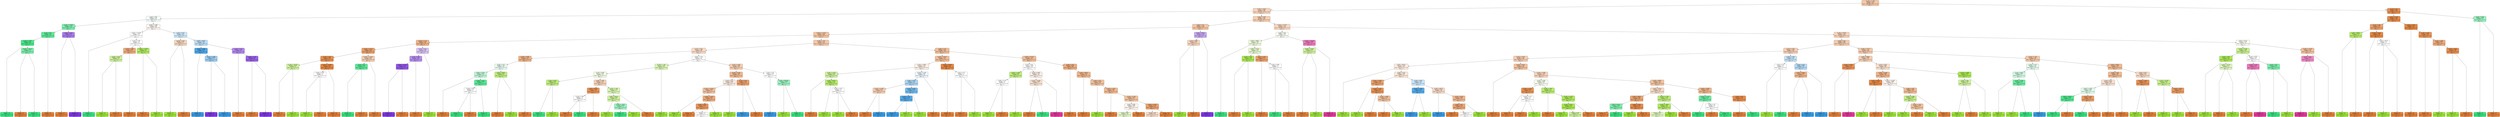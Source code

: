 digraph Tree {
node [shape=box, style="filled, rounded", color="black", fontname=helvetica] ;
graph [ranksep=equally, splines=polyline] ;
edge [fontname=helvetica] ;
0 [label="st_mass <= 1.295\nentropy = 1.779\nsamples = 807\nvalue = [460, 184, 74, 46, 23, 20]\nclass = 1", fillcolor="#f3c7a7"] ;
1 [label="st_met <= -0.245\nentropy = 1.892\nsamples = 703\nvalue = [366, 176, 72, 46, 23, 20]\nclass = 1", fillcolor="#f6d2b8"] ;
0 -> 1 [labeldistance=2.5, labelangle=45, headlabel="True"] ;
2 [label="st_age <= 4.69\nentropy = 2.255\nsamples = 62\nvalue = [16, 9, 18, 10, 9, 0]\nclass = 3", fillcolor="#f6fefa"] ;
1 -> 2 ;
3 [label="st_radv <= 30.905\nentropy = 1.158\nsamples = 24\nvalue = [4, 0, 17, 0, 3, 0]\nclass = 3", fillcolor="#7eeead"] ;
2 -> 3 ;
4 [label="st_rad <= 0.92\nentropy = 0.61\nsamples = 20\nvalue = [3, 0, 17, 0, 0, 0]\nclass = 3", fillcolor="#5cea97"] ;
3 -> 4 ;
5 [label="st_met <= -0.265\nentropy = 0.31\nsamples = 18\nvalue = [1, 0, 17, 0, 0, 0]\nclass = 3", fillcolor="#45e788"] ;
4 -> 5 ;
6 [label="entropy = 0.0\nsamples = 14\nvalue = [0, 0, 14, 0, 0, 0]\nclass = 3", fillcolor="#39e581"] ;
5 -> 6 ;
7 [label="st_radv <= -20.115\nentropy = 0.811\nsamples = 4\nvalue = [1, 0, 3, 0, 0, 0]\nclass = 3", fillcolor="#7beeab"] ;
5 -> 7 ;
8 [label="entropy = 0.0\nsamples = 1\nvalue = [1, 0, 0, 0, 0, 0]\nclass = 1", fillcolor="#e58139"] ;
7 -> 8 ;
9 [label="entropy = 0.0\nsamples = 3\nvalue = [0, 0, 3, 0, 0, 0]\nclass = 3", fillcolor="#39e581"] ;
7 -> 9 ;
10 [label="entropy = 0.0\nsamples = 2\nvalue = [2, 0, 0, 0, 0, 0]\nclass = 1", fillcolor="#e58139"] ;
4 -> 10 ;
11 [label="st_age <= 4.156\nentropy = 0.811\nsamples = 4\nvalue = [1, 0, 0, 0, 3, 0]\nclass = 5", fillcolor="#ab7bee"] ;
3 -> 11 ;
12 [label="entropy = 0.0\nsamples = 1\nvalue = [1, 0, 0, 0, 0, 0]\nclass = 1", fillcolor="#e58139"] ;
11 -> 12 ;
13 [label="entropy = 0.0\nsamples = 3\nvalue = [0, 0, 0, 0, 3, 0]\nclass = 5", fillcolor="#8139e5"] ;
11 -> 13 ;
14 [label="st_dens <= 1.692\nentropy = 2.083\nsamples = 38\nvalue = [12, 9, 1, 10, 6, 0]\nclass = 1", fillcolor="#fdf6f1"] ;
2 -> 14 ;
15 [label="st_radv <= -63.765\nentropy = 1.287\nsamples = 15\nvalue = [7, 7, 1, 0, 0, 0]\nclass = 1", fillcolor="#ffffff"] ;
14 -> 15 ;
16 [label="entropy = 0.0\nsamples = 1\nvalue = [0, 0, 1, 0, 0, 0]\nclass = 3", fillcolor="#39e581"] ;
15 -> 16 ;
17 [label="st_rad <= 1.185\nentropy = 1.0\nsamples = 14\nvalue = [7, 7, 0, 0, 0, 0]\nclass = 1", fillcolor="#ffffff"] ;
15 -> 17 ;
18 [label="st_mass <= 0.86\nentropy = 0.811\nsamples = 8\nvalue = [6, 2, 0, 0, 0, 0]\nclass = 1", fillcolor="#eeab7b"] ;
17 -> 18 ;
19 [label="st_age <= 12.35\nentropy = 0.918\nsamples = 3\nvalue = [1, 2, 0, 0, 0, 0]\nclass = 2", fillcolor="#cef29c"] ;
18 -> 19 ;
20 [label="entropy = 0.0\nsamples = 2\nvalue = [0, 2, 0, 0, 0, 0]\nclass = 2", fillcolor="#9de539"] ;
19 -> 20 ;
21 [label="entropy = 0.0\nsamples = 1\nvalue = [1, 0, 0, 0, 0, 0]\nclass = 1", fillcolor="#e58139"] ;
19 -> 21 ;
22 [label="entropy = 0.0\nsamples = 5\nvalue = [5, 0, 0, 0, 0, 0]\nclass = 1", fillcolor="#e58139"] ;
18 -> 22 ;
23 [label="st_radv <= -37.405\nentropy = 0.65\nsamples = 6\nvalue = [1, 5, 0, 0, 0, 0]\nclass = 2", fillcolor="#b1ea61"] ;
17 -> 23 ;
24 [label="entropy = 0.0\nsamples = 1\nvalue = [1, 0, 0, 0, 0, 0]\nclass = 1", fillcolor="#e58139"] ;
23 -> 24 ;
25 [label="entropy = 0.0\nsamples = 5\nvalue = [0, 5, 0, 0, 0, 0]\nclass = 2", fillcolor="#9de539"] ;
23 -> 25 ;
26 [label="st_rad <= 0.755\nentropy = 1.813\nsamples = 23\nvalue = [5, 2, 0, 10, 6, 0]\nclass = 4", fillcolor="#d0e8f9"] ;
14 -> 26 ;
27 [label="st_mass <= 0.67\nentropy = 0.971\nsamples = 5\nvalue = [3, 2, 0, 0, 0, 0]\nclass = 1", fillcolor="#f6d5bd"] ;
26 -> 27 ;
28 [label="entropy = 0.0\nsamples = 2\nvalue = [0, 2, 0, 0, 0, 0]\nclass = 2", fillcolor="#9de539"] ;
27 -> 28 ;
29 [label="entropy = 0.0\nsamples = 3\nvalue = [3, 0, 0, 0, 0, 0]\nclass = 1", fillcolor="#e58139"] ;
27 -> 29 ;
30 [label="st_teff <= 5436.0\nentropy = 1.352\nsamples = 18\nvalue = [2, 0, 0, 10, 6, 0]\nclass = 4", fillcolor="#bddef6"] ;
26 -> 30 ;
31 [label="st_mass <= 0.805\nentropy = 0.439\nsamples = 11\nvalue = [0, 0, 0, 10, 1, 0]\nclass = 4", fillcolor="#4da7e8"] ;
30 -> 31 ;
32 [label="entropy = 0.0\nsamples = 8\nvalue = [0, 0, 0, 8, 0, 0]\nclass = 4", fillcolor="#399de5"] ;
31 -> 32 ;
33 [label="st_met <= -0.406\nentropy = 0.918\nsamples = 3\nvalue = [0, 0, 0, 2, 1, 0]\nclass = 4", fillcolor="#9ccef2"] ;
31 -> 33 ;
34 [label="entropy = 0.0\nsamples = 1\nvalue = [0, 0, 0, 0, 1, 0]\nclass = 5", fillcolor="#8139e5"] ;
33 -> 34 ;
35 [label="entropy = 0.0\nsamples = 2\nvalue = [0, 0, 0, 2, 0, 0]\nclass = 4", fillcolor="#399de5"] ;
33 -> 35 ;
36 [label="st_radv <= 6.26\nentropy = 0.863\nsamples = 7\nvalue = [2, 0, 0, 0, 5, 0]\nclass = 5", fillcolor="#b388ef"] ;
30 -> 36 ;
37 [label="entropy = 0.0\nsamples = 1\nvalue = [1, 0, 0, 0, 0, 0]\nclass = 1", fillcolor="#e58139"] ;
36 -> 37 ;
38 [label="st_met <= -0.38\nentropy = 0.65\nsamples = 6\nvalue = [1, 0, 0, 0, 5, 0]\nclass = 5", fillcolor="#9a61ea"] ;
36 -> 38 ;
39 [label="entropy = 0.0\nsamples = 1\nvalue = [1, 0, 0, 0, 0, 0]\nclass = 1", fillcolor="#e58139"] ;
38 -> 39 ;
40 [label="entropy = 0.0\nsamples = 5\nvalue = [0, 0, 0, 0, 5, 0]\nclass = 5", fillcolor="#8139e5"] ;
38 -> 40 ;
41 [label="st_age <= 4.285\nentropy = 1.793\nsamples = 641\nvalue = [350, 167, 54, 36, 14, 20]\nclass = 1", fillcolor="#f5ceb3"] ;
1 -> 41 ;
42 [label="st_age <= 4.24\nentropy = 1.703\nsamples = 296\nvalue = [174, 69, 22, 14, 14, 3]\nclass = 1", fillcolor="#f3c5a3"] ;
41 -> 42 ;
43 [label="st_radv <= -27.415\nentropy = 1.633\nsamples = 284\nvalue = [171, 67, 22, 14, 7, 3]\nclass = 1", fillcolor="#f3c3a0"] ;
42 -> 43 ;
44 [label="st_dens <= 2.73\nentropy = 1.475\nsamples = 58\nvalue = [38, 7, 6, 0, 7, 0]\nclass = 1", fillcolor="#efb287"] ;
43 -> 44 ;
45 [label="st_radv <= -32.19\nentropy = 0.919\nsamples = 44\nvalue = [35, 3, 6, 0, 0, 0]\nclass = 1", fillcolor="#eb9f68"] ;
44 -> 45 ;
46 [label="st_met <= -0.03\nentropy = 0.491\nsamples = 28\nvalue = [25, 3, 0, 0, 0, 0]\nclass = 1", fillcolor="#e89051"] ;
45 -> 46 ;
47 [label="st_radv <= -43.555\nentropy = 0.918\nsamples = 3\nvalue = [1, 2, 0, 0, 0, 0]\nclass = 2", fillcolor="#cef29c"] ;
46 -> 47 ;
48 [label="entropy = 0.0\nsamples = 1\nvalue = [1, 0, 0, 0, 0, 0]\nclass = 1", fillcolor="#e58139"] ;
47 -> 48 ;
49 [label="entropy = 0.0\nsamples = 2\nvalue = [0, 2, 0, 0, 0, 0]\nclass = 2", fillcolor="#9de539"] ;
47 -> 49 ;
50 [label="st_radv <= -63.995\nentropy = 0.242\nsamples = 25\nvalue = [24, 1, 0, 0, 0, 0]\nclass = 1", fillcolor="#e68641"] ;
46 -> 50 ;
51 [label="st_dens <= 0.571\nentropy = 1.0\nsamples = 2\nvalue = [1, 1, 0, 0, 0, 0]\nclass = 1", fillcolor="#ffffff"] ;
50 -> 51 ;
52 [label="entropy = 0.0\nsamples = 1\nvalue = [0, 1, 0, 0, 0, 0]\nclass = 2", fillcolor="#9de539"] ;
51 -> 52 ;
53 [label="entropy = 0.0\nsamples = 1\nvalue = [1, 0, 0, 0, 0, 0]\nclass = 1", fillcolor="#e58139"] ;
51 -> 53 ;
54 [label="entropy = 0.0\nsamples = 23\nvalue = [23, 0, 0, 0, 0, 0]\nclass = 1", fillcolor="#e58139"] ;
50 -> 54 ;
55 [label="st_radv <= -31.035\nentropy = 0.954\nsamples = 16\nvalue = [10, 0, 6, 0, 0, 0]\nclass = 1", fillcolor="#f5cdb0"] ;
45 -> 55 ;
56 [label="st_met <= 0.2\nentropy = 0.592\nsamples = 7\nvalue = [1, 0, 6, 0, 0, 0]\nclass = 3", fillcolor="#5ae996"] ;
55 -> 56 ;
57 [label="entropy = 0.0\nsamples = 6\nvalue = [0, 0, 6, 0, 0, 0]\nclass = 3", fillcolor="#39e581"] ;
56 -> 57 ;
58 [label="entropy = 0.0\nsamples = 1\nvalue = [1, 0, 0, 0, 0, 0]\nclass = 1", fillcolor="#e58139"] ;
56 -> 58 ;
59 [label="entropy = 0.0\nsamples = 9\nvalue = [9, 0, 0, 0, 0, 0]\nclass = 1", fillcolor="#e58139"] ;
55 -> 59 ;
60 [label="st_met <= 0.117\nentropy = 1.493\nsamples = 14\nvalue = [3, 4, 0, 0, 7, 0]\nclass = 5", fillcolor="#d9c4f7"] ;
44 -> 60 ;
61 [label="st_rad <= 0.745\nentropy = 0.881\nsamples = 10\nvalue = [3, 0, 0, 0, 7, 0]\nclass = 5", fillcolor="#b78ef0"] ;
60 -> 61 ;
62 [label="st_dens <= 4.298\nentropy = 0.544\nsamples = 8\nvalue = [1, 0, 0, 0, 7, 0]\nclass = 5", fillcolor="#9355e9"] ;
61 -> 62 ;
63 [label="entropy = 0.0\nsamples = 7\nvalue = [0, 0, 0, 0, 7, 0]\nclass = 5", fillcolor="#8139e5"] ;
62 -> 63 ;
64 [label="entropy = 0.0\nsamples = 1\nvalue = [1, 0, 0, 0, 0, 0]\nclass = 1", fillcolor="#e58139"] ;
62 -> 64 ;
65 [label="entropy = 0.0\nsamples = 2\nvalue = [2, 0, 0, 0, 0, 0]\nclass = 1", fillcolor="#e58139"] ;
61 -> 65 ;
66 [label="entropy = 0.0\nsamples = 4\nvalue = [0, 4, 0, 0, 0, 0]\nclass = 2", fillcolor="#9de539"] ;
60 -> 66 ;
67 [label="st_radv <= -4.21\nentropy = 1.56\nsamples = 226\nvalue = [133, 60, 16, 14, 0, 3]\nclass = 1", fillcolor="#f4c8a8"] ;
43 -> 67 ;
68 [label="st_met <= 0.017\nentropy = 1.646\nsamples = 84\nvalue = [42, 25, 13, 4, 0, 0]\nclass = 1", fillcolor="#f8dbc6"] ;
67 -> 68 ;
69 [label="st_met <= -0.065\nentropy = 1.179\nsamples = 29\nvalue = [20, 3, 6, 0, 0, 0]\nclass = 1", fillcolor="#efb286"] ;
68 -> 69 ;
70 [label="st_age <= 3.43\nentropy = 1.531\nsamples = 14\nvalue = [5, 3, 6, 0, 0, 0]\nclass = 3", fillcolor="#e9fcf1"] ;
69 -> 70 ;
71 [label="st_dens <= 0.551\nentropy = 0.971\nsamples = 10\nvalue = [4, 0, 6, 0, 0, 0]\nclass = 3", fillcolor="#bdf6d5"] ;
70 -> 71 ;
72 [label="entropy = 0.0\nsamples = 3\nvalue = [3, 0, 0, 0, 0, 0]\nclass = 1", fillcolor="#e58139"] ;
71 -> 72 ;
73 [label="st_met <= -0.14\nentropy = 0.592\nsamples = 7\nvalue = [1, 0, 6, 0, 0, 0]\nclass = 3", fillcolor="#5ae996"] ;
71 -> 73 ;
74 [label="st_mass <= 0.85\nentropy = 1.0\nsamples = 2\nvalue = [1, 0, 1, 0, 0, 0]\nclass = 1", fillcolor="#ffffff"] ;
73 -> 74 ;
75 [label="entropy = 0.0\nsamples = 1\nvalue = [0, 0, 1, 0, 0, 0]\nclass = 3", fillcolor="#39e581"] ;
74 -> 75 ;
76 [label="entropy = 0.0\nsamples = 1\nvalue = [1, 0, 0, 0, 0, 0]\nclass = 1", fillcolor="#e58139"] ;
74 -> 76 ;
77 [label="entropy = 0.0\nsamples = 5\nvalue = [0, 0, 5, 0, 0, 0]\nclass = 3", fillcolor="#39e581"] ;
73 -> 77 ;
78 [label="st_teff <= 5169.5\nentropy = 0.811\nsamples = 4\nvalue = [1, 3, 0, 0, 0, 0]\nclass = 2", fillcolor="#beee7b"] ;
70 -> 78 ;
79 [label="entropy = 0.0\nsamples = 1\nvalue = [1, 0, 0, 0, 0, 0]\nclass = 1", fillcolor="#e58139"] ;
78 -> 79 ;
80 [label="entropy = 0.0\nsamples = 3\nvalue = [0, 3, 0, 0, 0, 0]\nclass = 2", fillcolor="#9de539"] ;
78 -> 80 ;
81 [label="entropy = 0.0\nsamples = 15\nvalue = [15, 0, 0, 0, 0, 0]\nclass = 1", fillcolor="#e58139"] ;
69 -> 81 ;
82 [label="st_age <= 2.725\nentropy = 1.711\nsamples = 55\nvalue = [22, 22, 7, 4, 0, 0]\nclass = 1", fillcolor="#ffffff"] ;
68 -> 82 ;
83 [label="st_radv <= -7.96\nentropy = 1.423\nsamples = 29\nvalue = [8, 16, 5, 0, 0, 0]\nclass = 2", fillcolor="#daf5b4"] ;
82 -> 83 ;
84 [label="st_met <= 0.085\nentropy = 1.531\nsamples = 23\nvalue = [8, 10, 5, 0, 0, 0]\nclass = 2", fillcolor="#f2fce5"] ;
83 -> 84 ;
85 [label="st_age <= 0.387\nentropy = 0.811\nsamples = 8\nvalue = [0, 6, 2, 0, 0, 0]\nclass = 2", fillcolor="#beee7b"] ;
84 -> 85 ;
86 [label="entropy = 0.0\nsamples = 2\nvalue = [0, 0, 2, 0, 0, 0]\nclass = 3", fillcolor="#39e581"] ;
85 -> 86 ;
87 [label="entropy = 0.0\nsamples = 6\nvalue = [0, 6, 0, 0, 0, 0]\nclass = 2", fillcolor="#9de539"] ;
85 -> 87 ;
88 [label="st_age <= 1.995\nentropy = 1.457\nsamples = 15\nvalue = [8, 4, 3, 0, 0, 0]\nclass = 1", fillcolor="#f6d1b7"] ;
84 -> 88 ;
89 [label="st_teff <= 5534.5\nentropy = 0.544\nsamples = 8\nvalue = [7, 0, 1, 0, 0, 0]\nclass = 1", fillcolor="#e99355"] ;
88 -> 89 ;
90 [label="st_mass <= 0.88\nentropy = 1.0\nsamples = 2\nvalue = [1, 0, 1, 0, 0, 0]\nclass = 1", fillcolor="#ffffff"] ;
89 -> 90 ;
91 [label="entropy = 0.0\nsamples = 1\nvalue = [1, 0, 0, 0, 0, 0]\nclass = 1", fillcolor="#e58139"] ;
90 -> 91 ;
92 [label="entropy = 0.0\nsamples = 1\nvalue = [0, 0, 1, 0, 0, 0]\nclass = 3", fillcolor="#39e581"] ;
90 -> 92 ;
93 [label="entropy = 0.0\nsamples = 6\nvalue = [6, 0, 0, 0, 0, 0]\nclass = 1", fillcolor="#e58139"] ;
89 -> 93 ;
94 [label="st_radv <= -9.66\nentropy = 1.379\nsamples = 7\nvalue = [1, 4, 2, 0, 0, 0]\nclass = 2", fillcolor="#d8f5b0"] ;
88 -> 94 ;
95 [label="st_teff <= 5422.0\nentropy = 0.918\nsamples = 6\nvalue = [0, 4, 2, 0, 0, 0]\nclass = 2", fillcolor="#cef29c"] ;
94 -> 95 ;
96 [label="entropy = 0.0\nsamples = 3\nvalue = [0, 3, 0, 0, 0, 0]\nclass = 2", fillcolor="#9de539"] ;
95 -> 96 ;
97 [label="st_radv <= -15.61\nentropy = 0.918\nsamples = 3\nvalue = [0, 1, 2, 0, 0, 0]\nclass = 3", fillcolor="#9cf2c0"] ;
95 -> 97 ;
98 [label="entropy = 0.0\nsamples = 2\nvalue = [0, 0, 2, 0, 0, 0]\nclass = 3", fillcolor="#39e581"] ;
97 -> 98 ;
99 [label="entropy = 0.0\nsamples = 1\nvalue = [0, 1, 0, 0, 0, 0]\nclass = 2", fillcolor="#9de539"] ;
97 -> 99 ;
100 [label="entropy = 0.0\nsamples = 1\nvalue = [1, 0, 0, 0, 0, 0]\nclass = 1", fillcolor="#e58139"] ;
94 -> 100 ;
101 [label="entropy = 0.0\nsamples = 6\nvalue = [0, 6, 0, 0, 0, 0]\nclass = 2", fillcolor="#9de539"] ;
83 -> 101 ;
102 [label="st_rad <= 1.405\nentropy = 1.669\nsamples = 26\nvalue = [14, 6, 2, 4, 0, 0]\nclass = 1", fillcolor="#f5cdb0"] ;
82 -> 102 ;
103 [label="st_met <= 0.165\nentropy = 1.206\nsamples = 21\nvalue = [14, 5, 0, 2, 0, 0]\nclass = 1", fillcolor="#f0b890"] ;
102 -> 103 ;
104 [label="st_met <= 0.13\nentropy = 0.994\nsamples = 11\nvalue = [6, 5, 0, 0, 0, 0]\nclass = 1", fillcolor="#fbeade"] ;
103 -> 104 ;
105 [label="st_radv <= -26.535\nentropy = 0.918\nsamples = 9\nvalue = [6, 3, 0, 0, 0, 0]\nclass = 1", fillcolor="#f2c09c"] ;
104 -> 105 ;
106 [label="entropy = 0.0\nsamples = 1\nvalue = [0, 1, 0, 0, 0, 0]\nclass = 2", fillcolor="#9de539"] ;
105 -> 106 ;
107 [label="st_radv <= -5.875\nentropy = 0.811\nsamples = 8\nvalue = [6, 2, 0, 0, 0, 0]\nclass = 1", fillcolor="#eeab7b"] ;
105 -> 107 ;
108 [label="st_age <= 3.525\nentropy = 0.592\nsamples = 7\nvalue = [6, 1, 0, 0, 0, 0]\nclass = 1", fillcolor="#e9965a"] ;
107 -> 108 ;
109 [label="entropy = 0.0\nsamples = 5\nvalue = [5, 0, 0, 0, 0, 0]\nclass = 1", fillcolor="#e58139"] ;
108 -> 109 ;
110 [label="entropy = 1.0\nsamples = 2\nvalue = [1, 1, 0, 0, 0, 0]\nclass = 1", fillcolor="#ffffff"] ;
108 -> 110 ;
111 [label="entropy = 0.0\nsamples = 1\nvalue = [0, 1, 0, 0, 0, 0]\nclass = 2", fillcolor="#9de539"] ;
107 -> 111 ;
112 [label="entropy = 0.0\nsamples = 2\nvalue = [0, 2, 0, 0, 0, 0]\nclass = 2", fillcolor="#9de539"] ;
104 -> 112 ;
113 [label="st_met <= 0.18\nentropy = 0.722\nsamples = 10\nvalue = [8, 0, 0, 2, 0, 0]\nclass = 1", fillcolor="#eca06a"] ;
103 -> 113 ;
114 [label="entropy = 0.0\nsamples = 2\nvalue = [0, 0, 0, 2, 0, 0]\nclass = 4", fillcolor="#399de5"] ;
113 -> 114 ;
115 [label="entropy = 0.0\nsamples = 8\nvalue = [8, 0, 0, 0, 0, 0]\nclass = 1", fillcolor="#e58139"] ;
113 -> 115 ;
116 [label="st_rad <= 1.54\nentropy = 1.522\nsamples = 5\nvalue = [0, 1, 2, 2, 0, 0]\nclass = 3", fillcolor="#ffffff"] ;
102 -> 116 ;
117 [label="entropy = 0.0\nsamples = 2\nvalue = [0, 0, 0, 2, 0, 0]\nclass = 4", fillcolor="#399de5"] ;
116 -> 117 ;
118 [label="st_teff <= 5983.605\nentropy = 0.918\nsamples = 3\nvalue = [0, 1, 2, 0, 0, 0]\nclass = 3", fillcolor="#9cf2c0"] ;
116 -> 118 ;
119 [label="entropy = 0.0\nsamples = 1\nvalue = [0, 1, 0, 0, 0, 0]\nclass = 2", fillcolor="#9de539"] ;
118 -> 119 ;
120 [label="entropy = 0.0\nsamples = 2\nvalue = [0, 0, 2, 0, 0, 0]\nclass = 3", fillcolor="#39e581"] ;
118 -> 120 ;
121 [label="st_age <= 1.44\nentropy = 1.414\nsamples = 142\nvalue = [91, 35, 3, 10, 0, 3]\nclass = 1", fillcolor="#f1bd97"] ;
67 -> 121 ;
122 [label="st_radv <= 16.555\nentropy = 1.341\nsamples = 55\nvalue = [34, 11, 0, 10, 0, 0]\nclass = 1", fillcolor="#f1bd98"] ;
121 -> 122 ;
123 [label="st_met <= -0.085\nentropy = 1.573\nsamples = 33\nvalue = [13, 10, 0, 10, 0, 0]\nclass = 1", fillcolor="#fcefe5"] ;
122 -> 123 ;
124 [label="st_met <= -0.193\nentropy = 0.918\nsamples = 12\nvalue = [4, 8, 0, 0, 0, 0]\nclass = 2", fillcolor="#cef29c"] ;
123 -> 124 ;
125 [label="entropy = 0.0\nsamples = 2\nvalue = [2, 0, 0, 0, 0, 0]\nclass = 1", fillcolor="#e58139"] ;
124 -> 125 ;
126 [label="st_teff <= 5026.0\nentropy = 0.722\nsamples = 10\nvalue = [2, 8, 0, 0, 0, 0]\nclass = 2", fillcolor="#b6ec6a"] ;
124 -> 126 ;
127 [label="entropy = 0.0\nsamples = 6\nvalue = [0, 6, 0, 0, 0, 0]\nclass = 2", fillcolor="#9de539"] ;
126 -> 127 ;
128 [label="st_met <= -0.157\nentropy = 1.0\nsamples = 4\nvalue = [2, 2, 0, 0, 0, 0]\nclass = 1", fillcolor="#ffffff"] ;
126 -> 128 ;
129 [label="entropy = 0.0\nsamples = 2\nvalue = [0, 2, 0, 0, 0, 0]\nclass = 2", fillcolor="#9de539"] ;
128 -> 129 ;
130 [label="entropy = 0.0\nsamples = 2\nvalue = [2, 0, 0, 0, 0, 0]\nclass = 1", fillcolor="#e58139"] ;
128 -> 130 ;
131 [label="st_mass <= 1.155\nentropy = 1.357\nsamples = 21\nvalue = [9, 2, 0, 10, 0, 0]\nclass = 4", fillcolor="#eef7fd"] ;
123 -> 131 ;
132 [label="st_age <= 0.675\nentropy = 1.333\nsamples = 17\nvalue = [5, 2, 0, 10, 0, 0]\nclass = 4", fillcolor="#acd6f4"] ;
131 -> 132 ;
133 [label="st_radv <= 11.095\nentropy = 0.954\nsamples = 8\nvalue = [5, 0, 0, 3, 0, 0]\nclass = 1", fillcolor="#f5cdb0"] ;
132 -> 133 ;
134 [label="entropy = 0.0\nsamples = 5\nvalue = [5, 0, 0, 0, 0, 0]\nclass = 1", fillcolor="#e58139"] ;
133 -> 134 ;
135 [label="entropy = 0.0\nsamples = 3\nvalue = [0, 0, 0, 3, 0, 0]\nclass = 4", fillcolor="#399de5"] ;
133 -> 135 ;
136 [label="st_met <= 0.055\nentropy = 0.764\nsamples = 9\nvalue = [0, 2, 0, 7, 0, 0]\nclass = 4", fillcolor="#72b9ec"] ;
132 -> 136 ;
137 [label="st_radv <= 7.15\nentropy = 0.544\nsamples = 8\nvalue = [0, 1, 0, 7, 0, 0]\nclass = 4", fillcolor="#55abe9"] ;
136 -> 137 ;
138 [label="entropy = 0.0\nsamples = 7\nvalue = [0, 0, 0, 7, 0, 0]\nclass = 4", fillcolor="#399de5"] ;
137 -> 138 ;
139 [label="entropy = 0.0\nsamples = 1\nvalue = [0, 1, 0, 0, 0, 0]\nclass = 2", fillcolor="#9de539"] ;
137 -> 139 ;
140 [label="entropy = 0.0\nsamples = 1\nvalue = [0, 1, 0, 0, 0, 0]\nclass = 2", fillcolor="#9de539"] ;
136 -> 140 ;
141 [label="entropy = 0.0\nsamples = 4\nvalue = [4, 0, 0, 0, 0, 0]\nclass = 1", fillcolor="#e58139"] ;
131 -> 141 ;
142 [label="st_radv <= 54.935\nentropy = 0.267\nsamples = 22\nvalue = [21, 1, 0, 0, 0, 0]\nclass = 1", fillcolor="#e68742"] ;
122 -> 142 ;
143 [label="entropy = 0.0\nsamples = 20\nvalue = [20, 0, 0, 0, 0, 0]\nclass = 1", fillcolor="#e58139"] ;
142 -> 143 ;
144 [label="st_rad <= 0.77\nentropy = 1.0\nsamples = 2\nvalue = [1, 1, 0, 0, 0, 0]\nclass = 1", fillcolor="#ffffff"] ;
142 -> 144 ;
145 [label="entropy = 0.0\nsamples = 1\nvalue = [1, 0, 0, 0, 0, 0]\nclass = 1", fillcolor="#e58139"] ;
144 -> 145 ;
146 [label="entropy = 0.0\nsamples = 1\nvalue = [0, 1, 0, 0, 0, 0]\nclass = 2", fillcolor="#9de539"] ;
144 -> 146 ;
147 [label="st_teff <= 5377.65\nentropy = 1.247\nsamples = 87\nvalue = [57, 24, 3, 0, 0, 3]\nclass = 1", fillcolor="#f1bd97"] ;
121 -> 147 ;
148 [label="st_met <= 0.07\nentropy = 1.918\nsamples = 18\nvalue = [6, 6, 3, 0, 0, 3]\nclass = 1", fillcolor="#ffffff"] ;
147 -> 148 ;
149 [label="st_dens <= 2.595\nentropy = 0.811\nsamples = 8\nvalue = [2, 6, 0, 0, 0, 0]\nclass = 2", fillcolor="#beee7b"] ;
148 -> 149 ;
150 [label="st_dens <= 2.03\nentropy = 1.0\nsamples = 4\nvalue = [2, 2, 0, 0, 0, 0]\nclass = 1", fillcolor="#ffffff"] ;
149 -> 150 ;
151 [label="entropy = 0.0\nsamples = 2\nvalue = [0, 2, 0, 0, 0, 0]\nclass = 2", fillcolor="#9de539"] ;
150 -> 151 ;
152 [label="entropy = 0.0\nsamples = 2\nvalue = [2, 0, 0, 0, 0, 0]\nclass = 1", fillcolor="#e58139"] ;
150 -> 152 ;
153 [label="entropy = 0.0\nsamples = 4\nvalue = [0, 4, 0, 0, 0, 0]\nclass = 2", fillcolor="#9de539"] ;
149 -> 153 ;
154 [label="st_rad <= 0.845\nentropy = 1.571\nsamples = 10\nvalue = [4, 0, 3, 0, 0, 3]\nclass = 1", fillcolor="#fbede3"] ;
148 -> 154 ;
155 [label="st_radv <= 33.365\nentropy = 0.985\nsamples = 7\nvalue = [4, 0, 3, 0, 0, 0]\nclass = 1", fillcolor="#f8e0ce"] ;
154 -> 155 ;
156 [label="entropy = 0.0\nsamples = 4\nvalue = [4, 0, 0, 0, 0, 0]\nclass = 1", fillcolor="#e58139"] ;
155 -> 156 ;
157 [label="entropy = 0.0\nsamples = 3\nvalue = [0, 0, 3, 0, 0, 0]\nclass = 3", fillcolor="#39e581"] ;
155 -> 157 ;
158 [label="entropy = 0.0\nsamples = 3\nvalue = [0, 0, 0, 0, 0, 3]\nclass = 6", fillcolor="#e5399d"] ;
154 -> 158 ;
159 [label="st_age <= 2.02\nentropy = 0.828\nsamples = 69\nvalue = [51, 18, 0, 0, 0, 0]\nclass = 1", fillcolor="#eead7f"] ;
147 -> 159 ;
160 [label="entropy = 0.0\nsamples = 8\nvalue = [8, 0, 0, 0, 0, 0]\nclass = 1", fillcolor="#e58139"] ;
159 -> 160 ;
161 [label="st_teff <= 5597.0\nentropy = 0.875\nsamples = 61\nvalue = [43, 18, 0, 0, 0, 0]\nclass = 1", fillcolor="#f0b68c"] ;
159 -> 161 ;
162 [label="entropy = 0.0\nsamples = 7\nvalue = [7, 0, 0, 0, 0, 0]\nclass = 1", fillcolor="#e58139"] ;
161 -> 162 ;
163 [label="st_age <= 2.07\nentropy = 0.918\nsamples = 54\nvalue = [36, 18, 0, 0, 0, 0]\nclass = 1", fillcolor="#f2c09c"] ;
161 -> 163 ;
164 [label="entropy = 0.0\nsamples = 2\nvalue = [0, 2, 0, 0, 0, 0]\nclass = 2", fillcolor="#9de539"] ;
163 -> 164 ;
165 [label="st_radv <= -2.815\nentropy = 0.89\nsamples = 52\nvalue = [36, 16, 0, 0, 0, 0]\nclass = 1", fillcolor="#f1b991"] ;
163 -> 165 ;
166 [label="entropy = 0.0\nsamples = 5\nvalue = [5, 0, 0, 0, 0, 0]\nclass = 1", fillcolor="#e58139"] ;
165 -> 166 ;
167 [label="st_mass <= 1.095\nentropy = 0.925\nsamples = 47\nvalue = [31, 16, 0, 0, 0, 0]\nclass = 1", fillcolor="#f2c29f"] ;
165 -> 167 ;
168 [label="st_age <= 4.005\nentropy = 0.999\nsamples = 23\nvalue = [12, 11, 0, 0, 0, 0]\nclass = 1", fillcolor="#fdf5ef"] ;
167 -> 168 ;
169 [label="entropy = 0.982\nsamples = 19\nvalue = [8, 11, 0, 0, 0, 0]\nclass = 2", fillcolor="#e4f8c9"] ;
168 -> 169 ;
170 [label="entropy = 0.0\nsamples = 4\nvalue = [4, 0, 0, 0, 0, 0]\nclass = 1", fillcolor="#e58139"] ;
168 -> 170 ;
171 [label="st_dens <= 0.515\nentropy = 0.738\nsamples = 24\nvalue = [19, 5, 0, 0, 0, 0]\nclass = 1", fillcolor="#eca26d"] ;
167 -> 171 ;
172 [label="entropy = 0.98\nsamples = 12\nvalue = [7, 5, 0, 0, 0, 0]\nclass = 1", fillcolor="#f8dbc6"] ;
171 -> 172 ;
173 [label="entropy = 0.0\nsamples = 12\nvalue = [12, 0, 0, 0, 0, 0]\nclass = 1", fillcolor="#e58139"] ;
171 -> 173 ;
174 [label="st_teff <= 5902.0\nentropy = 1.384\nsamples = 12\nvalue = [3, 2, 0, 0, 7, 0]\nclass = 5", fillcolor="#c7a7f3"] ;
42 -> 174 ;
175 [label="st_rad <= 0.855\nentropy = 0.971\nsamples = 5\nvalue = [3, 2, 0, 0, 0, 0]\nclass = 1", fillcolor="#f6d5bd"] ;
174 -> 175 ;
176 [label="entropy = 0.0\nsamples = 2\nvalue = [0, 2, 0, 0, 0, 0]\nclass = 2", fillcolor="#9de539"] ;
175 -> 176 ;
177 [label="entropy = 0.0\nsamples = 3\nvalue = [3, 0, 0, 0, 0, 0]\nclass = 1", fillcolor="#e58139"] ;
175 -> 177 ;
178 [label="entropy = 0.0\nsamples = 7\nvalue = [0, 0, 0, 0, 7, 0]\nclass = 5", fillcolor="#8139e5"] ;
174 -> 178 ;
179 [label="st_radv <= -57.075\nentropy = 1.797\nsamples = 345\nvalue = [176, 98, 32, 22, 0, 17]\nclass = 1", fillcolor="#f7d7c0"] ;
41 -> 179 ;
180 [label="st_age <= 8.35\nentropy = 1.939\nsamples = 27\nvalue = [6, 9, 4, 0, 0, 8]\nclass = 2", fillcolor="#fafef5"] ;
179 -> 180 ;
181 [label="st_teff <= 3968.5\nentropy = 1.546\nsamples = 16\nvalue = [5, 7, 4, 0, 0, 0]\nclass = 2", fillcolor="#edfadb"] ;
180 -> 181 ;
182 [label="entropy = 0.0\nsamples = 3\nvalue = [0, 0, 3, 0, 0, 0]\nclass = 3", fillcolor="#39e581"] ;
181 -> 182 ;
183 [label="st_teff <= 5727.0\nentropy = 1.296\nsamples = 13\nvalue = [5, 7, 1, 0, 0, 0]\nclass = 2", fillcolor="#e6f8ce"] ;
181 -> 183 ;
184 [label="st_met <= -0.01\nentropy = 0.544\nsamples = 8\nvalue = [1, 7, 0, 0, 0, 0]\nclass = 2", fillcolor="#abe955"] ;
183 -> 184 ;
185 [label="entropy = 0.0\nsamples = 1\nvalue = [1, 0, 0, 0, 0, 0]\nclass = 1", fillcolor="#e58139"] ;
184 -> 185 ;
186 [label="entropy = 0.0\nsamples = 7\nvalue = [0, 7, 0, 0, 0, 0]\nclass = 2", fillcolor="#9de539"] ;
184 -> 186 ;
187 [label="st_rad <= 1.325\nentropy = 0.722\nsamples = 5\nvalue = [4, 0, 1, 0, 0, 0]\nclass = 1", fillcolor="#eca06a"] ;
183 -> 187 ;
188 [label="entropy = 0.0\nsamples = 3\nvalue = [3, 0, 0, 0, 0, 0]\nclass = 1", fillcolor="#e58139"] ;
187 -> 188 ;
189 [label="st_met <= 0.095\nentropy = 1.0\nsamples = 2\nvalue = [1, 0, 1, 0, 0, 0]\nclass = 1", fillcolor="#ffffff"] ;
187 -> 189 ;
190 [label="entropy = 0.0\nsamples = 1\nvalue = [0, 0, 1, 0, 0, 0]\nclass = 3", fillcolor="#39e581"] ;
189 -> 190 ;
191 [label="entropy = 0.0\nsamples = 1\nvalue = [1, 0, 0, 0, 0, 0]\nclass = 1", fillcolor="#e58139"] ;
189 -> 191 ;
192 [label="st_radv <= -84.245\nentropy = 1.096\nsamples = 11\nvalue = [1, 2, 0, 0, 0, 8]\nclass = 6", fillcolor="#ee7bbe"] ;
180 -> 192 ;
193 [label="st_dens <= 0.947\nentropy = 0.918\nsamples = 3\nvalue = [1, 2, 0, 0, 0, 0]\nclass = 2", fillcolor="#cef29c"] ;
192 -> 193 ;
194 [label="entropy = 0.0\nsamples = 1\nvalue = [1, 0, 0, 0, 0, 0]\nclass = 1", fillcolor="#e58139"] ;
193 -> 194 ;
195 [label="entropy = 0.0\nsamples = 2\nvalue = [0, 2, 0, 0, 0, 0]\nclass = 2", fillcolor="#9de539"] ;
193 -> 195 ;
196 [label="entropy = 0.0\nsamples = 8\nvalue = [0, 0, 0, 0, 0, 8]\nclass = 6", fillcolor="#e5399d"] ;
192 -> 196 ;
197 [label="st_radv <= 34.835\nentropy = 1.718\nsamples = 318\nvalue = [170, 89, 28, 22, 0, 9]\nclass = 1", fillcolor="#f6d2b9"] ;
179 -> 197 ;
198 [label="st_age <= 6.55\nentropy = 1.608\nsamples = 275\nvalue = [155, 72, 25, 22, 0, 1]\nclass = 1", fillcolor="#f4cbae"] ;
197 -> 198 ;
199 [label="st_met <= 0.301\nentropy = 1.639\nsamples = 135\nvalue = [73, 34, 9, 19, 0, 0]\nclass = 1", fillcolor="#f5ceb3"] ;
198 -> 199 ;
200 [label="st_met <= -0.024\nentropy = 1.553\nsamples = 120\nvalue = [68, 33, 8, 11, 0, 0]\nclass = 1", fillcolor="#f5ccaf"] ;
199 -> 200 ;
201 [label="st_teff <= 4478.0\nentropy = 1.562\nsamples = 36\nvalue = [15, 10, 0, 11, 0, 0]\nclass = 1", fillcolor="#fbebdf"] ;
200 -> 201 ;
202 [label="entropy = 0.0\nsamples = 4\nvalue = [0, 4, 0, 0, 0, 0]\nclass = 2", fillcolor="#9de539"] ;
201 -> 202 ;
203 [label="st_age <= 4.78\nentropy = 1.495\nsamples = 32\nvalue = [15, 6, 0, 11, 0, 0]\nclass = 1", fillcolor="#fae7d9"] ;
201 -> 203 ;
204 [label="st_dens <= 0.884\nentropy = 0.722\nsamples = 10\nvalue = [8, 2, 0, 0, 0, 0]\nclass = 1", fillcolor="#eca06a"] ;
203 -> 204 ;
205 [label="entropy = 0.0\nsamples = 1\nvalue = [0, 1, 0, 0, 0, 0]\nclass = 2", fillcolor="#9de539"] ;
204 -> 205 ;
206 [label="st_met <= -0.04\nentropy = 0.503\nsamples = 9\nvalue = [8, 1, 0, 0, 0, 0]\nclass = 1", fillcolor="#e89152"] ;
204 -> 206 ;
207 [label="entropy = 0.0\nsamples = 6\nvalue = [6, 0, 0, 0, 0, 0]\nclass = 1", fillcolor="#e58139"] ;
206 -> 207 ;
208 [label="st_radv <= 3.865\nentropy = 0.918\nsamples = 3\nvalue = [2, 1, 0, 0, 0, 0]\nclass = 1", fillcolor="#f2c09c"] ;
206 -> 208 ;
209 [label="entropy = 0.0\nsamples = 2\nvalue = [2, 0, 0, 0, 0, 0]\nclass = 1", fillcolor="#e58139"] ;
208 -> 209 ;
210 [label="entropy = 0.0\nsamples = 1\nvalue = [0, 1, 0, 0, 0, 0]\nclass = 2", fillcolor="#9de539"] ;
208 -> 210 ;
211 [label="st_age <= 4.865\nentropy = 1.473\nsamples = 22\nvalue = [7, 4, 0, 11, 0, 0]\nclass = 4", fillcolor="#cae5f8"] ;
203 -> 211 ;
212 [label="st_radv <= -2.985\nentropy = 0.544\nsamples = 8\nvalue = [0, 1, 0, 7, 0, 0]\nclass = 4", fillcolor="#55abe9"] ;
211 -> 212 ;
213 [label="entropy = 0.0\nsamples = 7\nvalue = [0, 0, 0, 7, 0, 0]\nclass = 4", fillcolor="#399de5"] ;
212 -> 213 ;
214 [label="entropy = 0.0\nsamples = 1\nvalue = [0, 1, 0, 0, 0, 0]\nclass = 2", fillcolor="#9de539"] ;
212 -> 214 ;
215 [label="st_teff <= 4651.5\nentropy = 1.493\nsamples = 14\nvalue = [7, 3, 0, 4, 0, 0]\nclass = 1", fillcolor="#f7d9c4"] ;
211 -> 215 ;
216 [label="entropy = 0.0\nsamples = 4\nvalue = [0, 0, 0, 4, 0, 0]\nclass = 4", fillcolor="#399de5"] ;
215 -> 216 ;
217 [label="st_radv <= 26.46\nentropy = 0.881\nsamples = 10\nvalue = [7, 3, 0, 0, 0, 0]\nclass = 1", fillcolor="#f0b78e"] ;
215 -> 217 ;
218 [label="st_age <= 5.6\nentropy = 0.764\nsamples = 9\nvalue = [7, 2, 0, 0, 0, 0]\nclass = 1", fillcolor="#eca572"] ;
217 -> 218 ;
219 [label="entropy = 0.0\nsamples = 5\nvalue = [5, 0, 0, 0, 0, 0]\nclass = 1", fillcolor="#e58139"] ;
218 -> 219 ;
220 [label="entropy = 1.0\nsamples = 4\nvalue = [2, 2, 0, 0, 0, 0]\nclass = 1", fillcolor="#ffffff"] ;
218 -> 220 ;
221 [label="entropy = 0.0\nsamples = 1\nvalue = [0, 1, 0, 0, 0, 0]\nclass = 2", fillcolor="#9de539"] ;
217 -> 221 ;
222 [label="st_met <= 0.014\nentropy = 1.254\nsamples = 84\nvalue = [53, 23, 8, 0, 0, 0]\nclass = 1", fillcolor="#f2c19e"] ;
200 -> 222 ;
223 [label="entropy = 0.0\nsamples = 13\nvalue = [13, 0, 0, 0, 0, 0]\nclass = 1", fillcolor="#e58139"] ;
222 -> 223 ;
224 [label="st_mass <= 0.985\nentropy = 1.348\nsamples = 71\nvalue = [40, 23, 8, 0, 0, 0]\nclass = 1", fillcolor="#f6d2b9"] ;
222 -> 224 ;
225 [label="st_mass <= 0.88\nentropy = 0.999\nsamples = 23\nvalue = [11, 12, 0, 0, 0, 0]\nclass = 2", fillcolor="#f7fdef"] ;
224 -> 225 ;
226 [label="st_radv <= 12.44\nentropy = 0.503\nsamples = 9\nvalue = [8, 1, 0, 0, 0, 0]\nclass = 1", fillcolor="#e89152"] ;
225 -> 226 ;
227 [label="entropy = 0.0\nsamples = 7\nvalue = [7, 0, 0, 0, 0, 0]\nclass = 1", fillcolor="#e58139"] ;
226 -> 227 ;
228 [label="st_mass <= 0.73\nentropy = 1.0\nsamples = 2\nvalue = [1, 1, 0, 0, 0, 0]\nclass = 1", fillcolor="#ffffff"] ;
226 -> 228 ;
229 [label="entropy = 0.0\nsamples = 1\nvalue = [1, 0, 0, 0, 0, 0]\nclass = 1", fillcolor="#e58139"] ;
228 -> 229 ;
230 [label="entropy = 0.0\nsamples = 1\nvalue = [0, 1, 0, 0, 0, 0]\nclass = 2", fillcolor="#9de539"] ;
228 -> 230 ;
231 [label="st_radv <= -36.8\nentropy = 0.75\nsamples = 14\nvalue = [3, 11, 0, 0, 0, 0]\nclass = 2", fillcolor="#b8ec6f"] ;
225 -> 231 ;
232 [label="entropy = 0.0\nsamples = 1\nvalue = [1, 0, 0, 0, 0, 0]\nclass = 1", fillcolor="#e58139"] ;
231 -> 232 ;
233 [label="st_radv <= 12.155\nentropy = 0.619\nsamples = 13\nvalue = [2, 11, 0, 0, 0, 0]\nclass = 2", fillcolor="#afea5d"] ;
231 -> 233 ;
234 [label="st_met <= 0.155\nentropy = 0.414\nsamples = 12\nvalue = [1, 11, 0, 0, 0, 0]\nclass = 2", fillcolor="#a6e74b"] ;
233 -> 234 ;
235 [label="entropy = 0.0\nsamples = 9\nvalue = [0, 9, 0, 0, 0, 0]\nclass = 2", fillcolor="#9de539"] ;
234 -> 235 ;
236 [label="entropy = 0.918\nsamples = 3\nvalue = [1, 2, 0, 0, 0, 0]\nclass = 2", fillcolor="#cef29c"] ;
234 -> 236 ;
237 [label="entropy = 0.0\nsamples = 1\nvalue = [1, 0, 0, 0, 0, 0]\nclass = 1", fillcolor="#e58139"] ;
233 -> 237 ;
238 [label="st_teff <= 5868.5\nentropy = 1.357\nsamples = 48\nvalue = [29, 11, 8, 0, 0, 0]\nclass = 1", fillcolor="#f2c29f"] ;
224 -> 238 ;
239 [label="st_teff <= 5752.0\nentropy = 1.332\nsamples = 31\nvalue = [17, 11, 3, 0, 0, 0]\nclass = 1", fillcolor="#f7d9c4"] ;
238 -> 239 ;
240 [label="st_teff <= 5582.0\nentropy = 0.944\nsamples = 18\nvalue = [14, 1, 3, 0, 0, 0]\nclass = 1", fillcolor="#eca36e"] ;
239 -> 240 ;
241 [label="st_teff <= 5527.0\nentropy = 0.811\nsamples = 4\nvalue = [1, 0, 3, 0, 0, 0]\nclass = 3", fillcolor="#7beeab"] ;
240 -> 241 ;
242 [label="entropy = 0.0\nsamples = 1\nvalue = [1, 0, 0, 0, 0, 0]\nclass = 1", fillcolor="#e58139"] ;
241 -> 242 ;
243 [label="entropy = 0.0\nsamples = 3\nvalue = [0, 0, 3, 0, 0, 0]\nclass = 3", fillcolor="#39e581"] ;
241 -> 243 ;
244 [label="st_age <= 4.335\nentropy = 0.371\nsamples = 14\nvalue = [13, 1, 0, 0, 0, 0]\nclass = 1", fillcolor="#e78b48"] ;
240 -> 244 ;
245 [label="entropy = 0.0\nsamples = 1\nvalue = [0, 1, 0, 0, 0, 0]\nclass = 2", fillcolor="#9de539"] ;
244 -> 245 ;
246 [label="entropy = 0.0\nsamples = 13\nvalue = [13, 0, 0, 0, 0, 0]\nclass = 1", fillcolor="#e58139"] ;
244 -> 246 ;
247 [label="st_mass <= 1.195\nentropy = 0.779\nsamples = 13\nvalue = [3, 10, 0, 0, 0, 0]\nclass = 2", fillcolor="#baed74"] ;
239 -> 247 ;
248 [label="st_radv <= -28.95\nentropy = 0.65\nsamples = 12\nvalue = [2, 10, 0, 0, 0, 0]\nclass = 2", fillcolor="#b1ea61"] ;
247 -> 248 ;
249 [label="entropy = 0.971\nsamples = 5\nvalue = [2, 3, 0, 0, 0, 0]\nclass = 2", fillcolor="#def6bd"] ;
248 -> 249 ;
250 [label="entropy = 0.0\nsamples = 7\nvalue = [0, 7, 0, 0, 0, 0]\nclass = 2", fillcolor="#9de539"] ;
248 -> 250 ;
251 [label="entropy = 0.0\nsamples = 1\nvalue = [1, 0, 0, 0, 0, 0]\nclass = 1", fillcolor="#e58139"] ;
247 -> 251 ;
252 [label="st_dens <= 0.369\nentropy = 0.874\nsamples = 17\nvalue = [12, 0, 5, 0, 0, 0]\nclass = 1", fillcolor="#f0b58b"] ;
238 -> 252 ;
253 [label="st_mass <= 1.115\nentropy = 0.722\nsamples = 5\nvalue = [1, 0, 4, 0, 0, 0]\nclass = 3", fillcolor="#6aeca0"] ;
252 -> 253 ;
254 [label="entropy = 0.0\nsamples = 3\nvalue = [0, 0, 3, 0, 0, 0]\nclass = 3", fillcolor="#39e581"] ;
253 -> 254 ;
255 [label="st_age <= 4.8\nentropy = 1.0\nsamples = 2\nvalue = [1, 0, 1, 0, 0, 0]\nclass = 1", fillcolor="#ffffff"] ;
253 -> 255 ;
256 [label="entropy = 0.0\nsamples = 1\nvalue = [1, 0, 0, 0, 0, 0]\nclass = 1", fillcolor="#e58139"] ;
255 -> 256 ;
257 [label="entropy = 0.0\nsamples = 1\nvalue = [0, 0, 1, 0, 0, 0]\nclass = 3", fillcolor="#39e581"] ;
255 -> 257 ;
258 [label="st_age <= 6.24\nentropy = 0.414\nsamples = 12\nvalue = [11, 0, 1, 0, 0, 0]\nclass = 1", fillcolor="#e78c4b"] ;
252 -> 258 ;
259 [label="entropy = 0.0\nsamples = 11\nvalue = [11, 0, 0, 0, 0, 0]\nclass = 1", fillcolor="#e58139"] ;
258 -> 259 ;
260 [label="entropy = 0.0\nsamples = 1\nvalue = [0, 0, 1, 0, 0, 0]\nclass = 3", fillcolor="#39e581"] ;
258 -> 260 ;
261 [label="st_radv <= -46.9\nentropy = 1.533\nsamples = 15\nvalue = [5, 1, 1, 8, 0, 0]\nclass = 4", fillcolor="#c4e2f7"] ;
199 -> 261 ;
262 [label="st_rad <= 2.71\nentropy = 1.0\nsamples = 2\nvalue = [0, 1, 1, 0, 0, 0]\nclass = 2", fillcolor="#ffffff"] ;
261 -> 262 ;
263 [label="entropy = 0.0\nsamples = 1\nvalue = [0, 1, 0, 0, 0, 0]\nclass = 2", fillcolor="#9de539"] ;
262 -> 263 ;
264 [label="entropy = 0.0\nsamples = 1\nvalue = [0, 0, 1, 0, 0, 0]\nclass = 3", fillcolor="#39e581"] ;
262 -> 264 ;
265 [label="st_age <= 6.36\nentropy = 0.961\nsamples = 13\nvalue = [5, 0, 0, 8, 0, 0]\nclass = 4", fillcolor="#b5daf5"] ;
261 -> 265 ;
266 [label="st_teff <= 5793.0\nentropy = 0.863\nsamples = 7\nvalue = [5, 0, 0, 2, 0, 0]\nclass = 1", fillcolor="#efb388"] ;
265 -> 266 ;
267 [label="entropy = 0.0\nsamples = 5\nvalue = [5, 0, 0, 0, 0, 0]\nclass = 1", fillcolor="#e58139"] ;
266 -> 267 ;
268 [label="entropy = 0.0\nsamples = 2\nvalue = [0, 0, 0, 2, 0, 0]\nclass = 4", fillcolor="#399de5"] ;
266 -> 268 ;
269 [label="entropy = 0.0\nsamples = 6\nvalue = [0, 0, 0, 6, 0, 0]\nclass = 4", fillcolor="#399de5"] ;
265 -> 269 ;
270 [label="st_radv <= -9.575\nentropy = 1.49\nsamples = 140\nvalue = [82, 38, 16, 3, 0, 1]\nclass = 1", fillcolor="#f4c9aa"] ;
198 -> 270 ;
271 [label="st_teff <= 4880.0\nentropy = 1.065\nsamples = 57\nvalue = [35, 21, 0, 0, 0, 1]\nclass = 1", fillcolor="#f5ceb2"] ;
270 -> 271 ;
272 [label="st_age <= 10.385\nentropy = 0.544\nsamples = 8\nvalue = [7, 0, 0, 0, 0, 1]\nclass = 1", fillcolor="#e99355"] ;
271 -> 272 ;
273 [label="entropy = 0.0\nsamples = 7\nvalue = [7, 0, 0, 0, 0, 0]\nclass = 1", fillcolor="#e58139"] ;
272 -> 273 ;
274 [label="entropy = 0.0\nsamples = 1\nvalue = [0, 0, 0, 0, 0, 1]\nclass = 6", fillcolor="#e5399d"] ;
272 -> 274 ;
275 [label="st_met <= 0.255\nentropy = 0.985\nsamples = 49\nvalue = [28, 21, 0, 0, 0, 0]\nclass = 1", fillcolor="#f8e0ce"] ;
271 -> 275 ;
276 [label="st_radv <= -23.65\nentropy = 0.868\nsamples = 38\nvalue = [27, 11, 0, 0, 0, 0]\nclass = 1", fillcolor="#f0b48a"] ;
275 -> 276 ;
277 [label="st_teff <= 5274.0\nentropy = 0.323\nsamples = 17\nvalue = [16, 1, 0, 0, 0, 0]\nclass = 1", fillcolor="#e78945"] ;
276 -> 277 ;
278 [label="entropy = 0.0\nsamples = 1\nvalue = [0, 1, 0, 0, 0, 0]\nclass = 2", fillcolor="#9de539"] ;
277 -> 278 ;
279 [label="entropy = 0.0\nsamples = 16\nvalue = [16, 0, 0, 0, 0, 0]\nclass = 1", fillcolor="#e58139"] ;
277 -> 279 ;
280 [label="st_radv <= -22.295\nentropy = 0.998\nsamples = 21\nvalue = [11, 10, 0, 0, 0, 0]\nclass = 1", fillcolor="#fdf4ed"] ;
276 -> 280 ;
281 [label="entropy = 0.0\nsamples = 5\nvalue = [0, 5, 0, 0, 0, 0]\nclass = 2", fillcolor="#9de539"] ;
280 -> 281 ;
282 [label="st_age <= 7.65\nentropy = 0.896\nsamples = 16\nvalue = [11, 5, 0, 0, 0, 0]\nclass = 1", fillcolor="#f1ba93"] ;
280 -> 282 ;
283 [label="st_dens <= 1.049\nentropy = 0.863\nsamples = 7\nvalue = [2, 5, 0, 0, 0, 0]\nclass = 2", fillcolor="#c4ef88"] ;
282 -> 283 ;
284 [label="entropy = 0.0\nsamples = 4\nvalue = [0, 4, 0, 0, 0, 0]\nclass = 2", fillcolor="#9de539"] ;
283 -> 284 ;
285 [label="st_radv <= -14.2\nentropy = 0.918\nsamples = 3\nvalue = [2, 1, 0, 0, 0, 0]\nclass = 1", fillcolor="#f2c09c"] ;
283 -> 285 ;
286 [label="entropy = 0.0\nsamples = 2\nvalue = [2, 0, 0, 0, 0, 0]\nclass = 1", fillcolor="#e58139"] ;
285 -> 286 ;
287 [label="entropy = 0.0\nsamples = 1\nvalue = [0, 1, 0, 0, 0, 0]\nclass = 2", fillcolor="#9de539"] ;
285 -> 287 ;
288 [label="entropy = 0.0\nsamples = 9\nvalue = [9, 0, 0, 0, 0, 0]\nclass = 1", fillcolor="#e58139"] ;
282 -> 288 ;
289 [label="st_mass <= 0.985\nentropy = 0.439\nsamples = 11\nvalue = [1, 10, 0, 0, 0, 0]\nclass = 2", fillcolor="#a7e84d"] ;
275 -> 289 ;
290 [label="st_age <= 7.85\nentropy = 0.918\nsamples = 3\nvalue = [1, 2, 0, 0, 0, 0]\nclass = 2", fillcolor="#cef29c"] ;
289 -> 290 ;
291 [label="entropy = 0.0\nsamples = 2\nvalue = [0, 2, 0, 0, 0, 0]\nclass = 2", fillcolor="#9de539"] ;
290 -> 291 ;
292 [label="entropy = 0.0\nsamples = 1\nvalue = [1, 0, 0, 0, 0, 0]\nclass = 1", fillcolor="#e58139"] ;
290 -> 292 ;
293 [label="entropy = 0.0\nsamples = 8\nvalue = [0, 8, 0, 0, 0, 0]\nclass = 2", fillcolor="#9de539"] ;
289 -> 293 ;
294 [label="st_radv <= -7.64\nentropy = 1.564\nsamples = 83\nvalue = [47, 17, 16, 3, 0, 0]\nclass = 1", fillcolor="#f3c6a5"] ;
270 -> 294 ;
295 [label="st_radv <= -8.17\nentropy = 1.571\nsamples = 10\nvalue = [0, 3, 4, 3, 0, 0]\nclass = 3", fillcolor="#e3fbed"] ;
294 -> 295 ;
296 [label="st_rad <= 0.815\nentropy = 0.985\nsamples = 7\nvalue = [0, 3, 4, 0, 0, 0]\nclass = 3", fillcolor="#cef8e0"] ;
295 -> 296 ;
297 [label="entropy = 0.0\nsamples = 2\nvalue = [0, 2, 0, 0, 0, 0]\nclass = 2", fillcolor="#9de539"] ;
296 -> 297 ;
298 [label="st_met <= -0.165\nentropy = 0.722\nsamples = 5\nvalue = [0, 1, 4, 0, 0, 0]\nclass = 3", fillcolor="#6aeca0"] ;
296 -> 298 ;
299 [label="entropy = 0.0\nsamples = 1\nvalue = [0, 1, 0, 0, 0, 0]\nclass = 2", fillcolor="#9de539"] ;
298 -> 299 ;
300 [label="entropy = 0.0\nsamples = 4\nvalue = [0, 0, 4, 0, 0, 0]\nclass = 3", fillcolor="#39e581"] ;
298 -> 300 ;
301 [label="entropy = 0.0\nsamples = 3\nvalue = [0, 0, 0, 3, 0, 0]\nclass = 4", fillcolor="#399de5"] ;
295 -> 301 ;
302 [label="st_teff <= 5465.5\nentropy = 1.294\nsamples = 73\nvalue = [47, 14, 12, 0, 0, 0]\nclass = 1", fillcolor="#f0b990"] ;
294 -> 302 ;
303 [label="st_age <= 9.64\nentropy = 0.89\nsamples = 39\nvalue = [27, 0, 12, 0, 0, 0]\nclass = 1", fillcolor="#f1b991"] ;
302 -> 303 ;
304 [label="st_met <= 0.21\nentropy = 0.985\nsamples = 28\nvalue = [16, 0, 12, 0, 0, 0]\nclass = 1", fillcolor="#f8e0ce"] ;
303 -> 304 ;
305 [label="st_dens <= 2.005\nentropy = 0.994\nsamples = 22\nvalue = [10, 0, 12, 0, 0, 0]\nclass = 3", fillcolor="#defbea"] ;
304 -> 305 ;
306 [label="st_teff <= 5435.0\nentropy = 0.439\nsamples = 11\nvalue = [1, 0, 10, 0, 0, 0]\nclass = 3", fillcolor="#4de88e"] ;
305 -> 306 ;
307 [label="entropy = 0.0\nsamples = 10\nvalue = [0, 0, 10, 0, 0, 0]\nclass = 3", fillcolor="#39e581"] ;
306 -> 307 ;
308 [label="entropy = 0.0\nsamples = 1\nvalue = [1, 0, 0, 0, 0, 0]\nclass = 1", fillcolor="#e58139"] ;
306 -> 308 ;
309 [label="st_mass <= 0.35\nentropy = 0.684\nsamples = 11\nvalue = [9, 0, 2, 0, 0, 0]\nclass = 1", fillcolor="#eb9d65"] ;
305 -> 309 ;
310 [label="entropy = 0.0\nsamples = 2\nvalue = [0, 0, 2, 0, 0, 0]\nclass = 3", fillcolor="#39e581"] ;
309 -> 310 ;
311 [label="entropy = 0.0\nsamples = 9\nvalue = [9, 0, 0, 0, 0, 0]\nclass = 1", fillcolor="#e58139"] ;
309 -> 311 ;
312 [label="entropy = 0.0\nsamples = 6\nvalue = [6, 0, 0, 0, 0, 0]\nclass = 1", fillcolor="#e58139"] ;
304 -> 312 ;
313 [label="entropy = 0.0\nsamples = 11\nvalue = [11, 0, 0, 0, 0, 0]\nclass = 1", fillcolor="#e58139"] ;
303 -> 313 ;
314 [label="st_age <= 8.35\nentropy = 0.977\nsamples = 34\nvalue = [20, 14, 0, 0, 0, 0]\nclass = 1", fillcolor="#f7d9c4"] ;
302 -> 314 ;
315 [label="st_radv <= -4.015\nentropy = 0.523\nsamples = 17\nvalue = [15, 2, 0, 0, 0, 0]\nclass = 1", fillcolor="#e89253"] ;
314 -> 315 ;
316 [label="entropy = 0.0\nsamples = 2\nvalue = [0, 2, 0, 0, 0, 0]\nclass = 2", fillcolor="#9de539"] ;
315 -> 316 ;
317 [label="entropy = 0.0\nsamples = 15\nvalue = [15, 0, 0, 0, 0, 0]\nclass = 1", fillcolor="#e58139"] ;
315 -> 317 ;
318 [label="st_radv <= 10.345\nentropy = 0.874\nsamples = 17\nvalue = [5, 12, 0, 0, 0, 0]\nclass = 2", fillcolor="#c6f08b"] ;
314 -> 318 ;
319 [label="entropy = 0.0\nsamples = 11\nvalue = [0, 11, 0, 0, 0, 0]\nclass = 2", fillcolor="#9de539"] ;
318 -> 319 ;
320 [label="st_met <= -0.163\nentropy = 0.65\nsamples = 6\nvalue = [5, 1, 0, 0, 0, 0]\nclass = 1", fillcolor="#ea9a61"] ;
318 -> 320 ;
321 [label="entropy = 0.0\nsamples = 1\nvalue = [0, 1, 0, 0, 0, 0]\nclass = 2", fillcolor="#9de539"] ;
320 -> 321 ;
322 [label="entropy = 0.0\nsamples = 5\nvalue = [5, 0, 0, 0, 0, 0]\nclass = 1", fillcolor="#e58139"] ;
320 -> 322 ;
323 [label="st_teff <= 5122.0\nentropy = 1.779\nsamples = 43\nvalue = [15, 17, 3, 0, 0, 8]\nclass = 2", fillcolor="#f8fdf1"] ;
197 -> 323 ;
324 [label="st_radv <= 55.36\nentropy = 1.549\nsamples = 24\nvalue = [3, 15, 3, 0, 0, 3]\nclass = 2", fillcolor="#c7f08e"] ;
323 -> 324 ;
325 [label="st_met <= 0.04\nentropy = 0.544\nsamples = 16\nvalue = [2, 14, 0, 0, 0, 0]\nclass = 2", fillcolor="#abe955"] ;
324 -> 325 ;
326 [label="entropy = 0.0\nsamples = 11\nvalue = [0, 11, 0, 0, 0, 0]\nclass = 2", fillcolor="#9de539"] ;
325 -> 326 ;
327 [label="st_radv <= 47.715\nentropy = 0.971\nsamples = 5\nvalue = [2, 3, 0, 0, 0, 0]\nclass = 2", fillcolor="#def6bd"] ;
325 -> 327 ;
328 [label="entropy = 0.0\nsamples = 2\nvalue = [2, 0, 0, 0, 0, 0]\nclass = 1", fillcolor="#e58139"] ;
327 -> 328 ;
329 [label="entropy = 0.0\nsamples = 3\nvalue = [0, 3, 0, 0, 0, 0]\nclass = 2", fillcolor="#9de539"] ;
327 -> 329 ;
330 [label="st_met <= 0.075\nentropy = 1.811\nsamples = 8\nvalue = [1, 1, 3, 0, 0, 3]\nclass = 3", fillcolor="#ffffff"] ;
324 -> 330 ;
331 [label="st_mass <= 0.56\nentropy = 0.811\nsamples = 4\nvalue = [1, 0, 0, 0, 0, 3]\nclass = 6", fillcolor="#ee7bbe"] ;
330 -> 331 ;
332 [label="entropy = 0.0\nsamples = 1\nvalue = [1, 0, 0, 0, 0, 0]\nclass = 1", fillcolor="#e58139"] ;
331 -> 332 ;
333 [label="entropy = 0.0\nsamples = 3\nvalue = [0, 0, 0, 0, 0, 3]\nclass = 6", fillcolor="#e5399d"] ;
331 -> 333 ;
334 [label="st_met <= 0.33\nentropy = 0.811\nsamples = 4\nvalue = [0, 1, 3, 0, 0, 0]\nclass = 3", fillcolor="#7beeab"] ;
330 -> 334 ;
335 [label="entropy = 0.0\nsamples = 3\nvalue = [0, 0, 3, 0, 0, 0]\nclass = 3", fillcolor="#39e581"] ;
334 -> 335 ;
336 [label="entropy = 0.0\nsamples = 1\nvalue = [0, 1, 0, 0, 0, 0]\nclass = 2", fillcolor="#9de539"] ;
334 -> 336 ;
337 [label="st_radv <= 37.705\nentropy = 1.267\nsamples = 19\nvalue = [12, 2, 0, 0, 0, 5]\nclass = 1", fillcolor="#f2c09c"] ;
323 -> 337 ;
338 [label="st_met <= 0.11\nentropy = 0.863\nsamples = 7\nvalue = [0, 2, 0, 0, 0, 5]\nclass = 6", fillcolor="#ef88c4"] ;
337 -> 338 ;
339 [label="entropy = 0.0\nsamples = 5\nvalue = [0, 0, 0, 0, 0, 5]\nclass = 6", fillcolor="#e5399d"] ;
338 -> 339 ;
340 [label="entropy = 0.0\nsamples = 2\nvalue = [0, 2, 0, 0, 0, 0]\nclass = 2", fillcolor="#9de539"] ;
338 -> 340 ;
341 [label="entropy = 0.0\nsamples = 12\nvalue = [12, 0, 0, 0, 0, 0]\nclass = 1", fillcolor="#e58139"] ;
337 -> 341 ;
342 [label="st_rad <= 3.53\nentropy = 0.526\nsamples = 104\nvalue = [94, 8, 2, 0, 0, 0]\nclass = 1", fillcolor="#e88e4e"] ;
0 -> 342 [labeldistance=2.5, labelangle=-45, headlabel="False"] ;
343 [label="st_dens <= 0.238\nentropy = 0.399\nsamples = 101\nvalue = [93, 8, 0, 0, 0, 0]\nclass = 1", fillcolor="#e78c4a"] ;
342 -> 343 ;
344 [label="st_rad <= 1.89\nentropy = 0.722\nsamples = 25\nvalue = [20, 5, 0, 0, 0, 0]\nclass = 1", fillcolor="#eca06a"] ;
343 -> 344 ;
345 [label="st_teff <= 6489.5\nentropy = 0.722\nsamples = 5\nvalue = [1, 4, 0, 0, 0, 0]\nclass = 2", fillcolor="#b6ec6a"] ;
344 -> 345 ;
346 [label="entropy = 0.0\nsamples = 4\nvalue = [0, 4, 0, 0, 0, 0]\nclass = 2", fillcolor="#9de539"] ;
345 -> 346 ;
347 [label="entropy = 0.0\nsamples = 1\nvalue = [1, 0, 0, 0, 0, 0]\nclass = 1", fillcolor="#e58139"] ;
345 -> 347 ;
348 [label="st_radv <= 47.93\nentropy = 0.286\nsamples = 20\nvalue = [19, 1, 0, 0, 0, 0]\nclass = 1", fillcolor="#e68843"] ;
344 -> 348 ;
349 [label="entropy = 0.0\nsamples = 18\nvalue = [18, 0, 0, 0, 0, 0]\nclass = 1", fillcolor="#e58139"] ;
348 -> 349 ;
350 [label="st_radv <= 64.18\nentropy = 1.0\nsamples = 2\nvalue = [1, 1, 0, 0, 0, 0]\nclass = 1", fillcolor="#ffffff"] ;
348 -> 350 ;
351 [label="entropy = 0.0\nsamples = 1\nvalue = [0, 1, 0, 0, 0, 0]\nclass = 2", fillcolor="#9de539"] ;
350 -> 351 ;
352 [label="entropy = 0.0\nsamples = 1\nvalue = [1, 0, 0, 0, 0, 0]\nclass = 1", fillcolor="#e58139"] ;
350 -> 352 ;
353 [label="st_dens <= 0.631\nentropy = 0.24\nsamples = 76\nvalue = [73, 3, 0, 0, 0, 0]\nclass = 1", fillcolor="#e68641"] ;
343 -> 353 ;
354 [label="entropy = 0.0\nsamples = 51\nvalue = [51, 0, 0, 0, 0, 0]\nclass = 1", fillcolor="#e58139"] ;
353 -> 354 ;
355 [label="st_rad <= 1.395\nentropy = 0.529\nsamples = 25\nvalue = [22, 3, 0, 0, 0, 0]\nclass = 1", fillcolor="#e99254"] ;
353 -> 355 ;
356 [label="entropy = 0.0\nsamples = 13\nvalue = [13, 0, 0, 0, 0, 0]\nclass = 1", fillcolor="#e58139"] ;
355 -> 356 ;
357 [label="st_rad <= 1.405\nentropy = 0.811\nsamples = 12\nvalue = [9, 3, 0, 0, 0, 0]\nclass = 1", fillcolor="#eeab7b"] ;
355 -> 357 ;
358 [label="entropy = 0.0\nsamples = 2\nvalue = [0, 2, 0, 0, 0, 0]\nclass = 2", fillcolor="#9de539"] ;
357 -> 358 ;
359 [label="st_dens <= 0.637\nentropy = 0.469\nsamples = 10\nvalue = [9, 1, 0, 0, 0, 0]\nclass = 1", fillcolor="#e88f4f"] ;
357 -> 359 ;
360 [label="entropy = 0.0\nsamples = 1\nvalue = [0, 1, 0, 0, 0, 0]\nclass = 2", fillcolor="#9de539"] ;
359 -> 360 ;
361 [label="entropy = 0.0\nsamples = 9\nvalue = [9, 0, 0, 0, 0, 0]\nclass = 1", fillcolor="#e58139"] ;
359 -> 361 ;
362 [label="st_age <= 3.985\nentropy = 0.918\nsamples = 3\nvalue = [1, 0, 2, 0, 0, 0]\nclass = 3", fillcolor="#9cf2c0"] ;
342 -> 362 ;
363 [label="entropy = 0.0\nsamples = 2\nvalue = [0, 0, 2, 0, 0, 0]\nclass = 3", fillcolor="#39e581"] ;
362 -> 363 ;
364 [label="entropy = 0.0\nsamples = 1\nvalue = [1, 0, 0, 0, 0, 0]\nclass = 1", fillcolor="#e58139"] ;
362 -> 364 ;
{rank=same ; 0} ;
{rank=same ; 1; 342} ;
{rank=same ; 73; 85; 88; 104; 113; 118; 126; 132; 150; 155; 163; 204; 211; 225; 238; 277; 280; 290; 298; 304; 315; 318} ;
{rank=same ; 74; 89; 94; 105; 128; 133; 136; 165; 206; 212; 215; 226; 231; 239; 252; 282; 305; 320} ;
{rank=same ; 90; 95; 107; 137; 167; 208; 217; 228; 233; 240; 247; 253; 258; 283; 306; 309} ;
{rank=same ; 97; 108; 168; 171; 218; 234; 241; 244; 248; 255; 285} ;
{rank=same ; 2; 41; 343; 362} ;
{rank=same ; 3; 14; 42; 179; 344; 353} ;
{rank=same ; 4; 11; 15; 26; 43; 174; 180; 197; 345; 348; 355} ;
{rank=same ; 5; 17; 27; 30; 44; 67; 175; 181; 192; 198; 323; 350; 357} ;
{rank=same ; 7; 18; 23; 31; 36; 45; 60; 68; 121; 183; 193; 199; 270; 324; 337; 359} ;
{rank=same ; 19; 33; 38; 46; 55; 61; 69; 82; 122; 147; 184; 187; 200; 261; 271; 294; 325; 330; 338} ;
{rank=same ; 47; 50; 56; 62; 70; 83; 102; 123; 142; 148; 159; 189; 201; 222; 262; 265; 272; 275; 295; 302; 327; 331; 334} ;
{rank=same ; 51; 71; 78; 84; 103; 116; 124; 131; 144; 149; 154; 161; 203; 224; 266; 276; 289; 296; 303; 314} ;
{rank=same ; 6; 8; 9; 10; 12; 13; 16; 20; 21; 22; 24; 25; 28; 29; 32; 34; 35; 37; 39; 40; 48; 49; 52; 53; 54; 57; 58; 59; 63; 64; 65; 66; 72; 75; 76; 77; 79; 80; 81; 86; 87; 91; 92; 93; 96; 98; 99; 100; 101; 106; 109; 110; 111; 112; 114; 115; 117; 119; 120; 125; 127; 129; 130; 134; 135; 138; 139; 140; 141; 143; 145; 146; 151; 152; 153; 156; 157; 158; 160; 162; 164; 166; 169; 170; 172; 173; 176; 177; 178; 182; 185; 186; 188; 190; 191; 194; 195; 196; 202; 205; 207; 209; 210; 213; 214; 216; 219; 220; 221; 223; 227; 229; 230; 232; 235; 236; 237; 242; 243; 245; 246; 249; 250; 251; 254; 256; 257; 259; 260; 263; 264; 267; 268; 269; 273; 274; 278; 279; 281; 284; 286; 287; 288; 291; 292; 293; 297; 299; 300; 301; 307; 308; 310; 311; 312; 313; 316; 317; 319; 321; 322; 326; 328; 329; 332; 333; 335; 336; 339; 340; 341; 346; 347; 349; 351; 352; 354; 356; 358; 360; 361; 363; 364} ;
}
